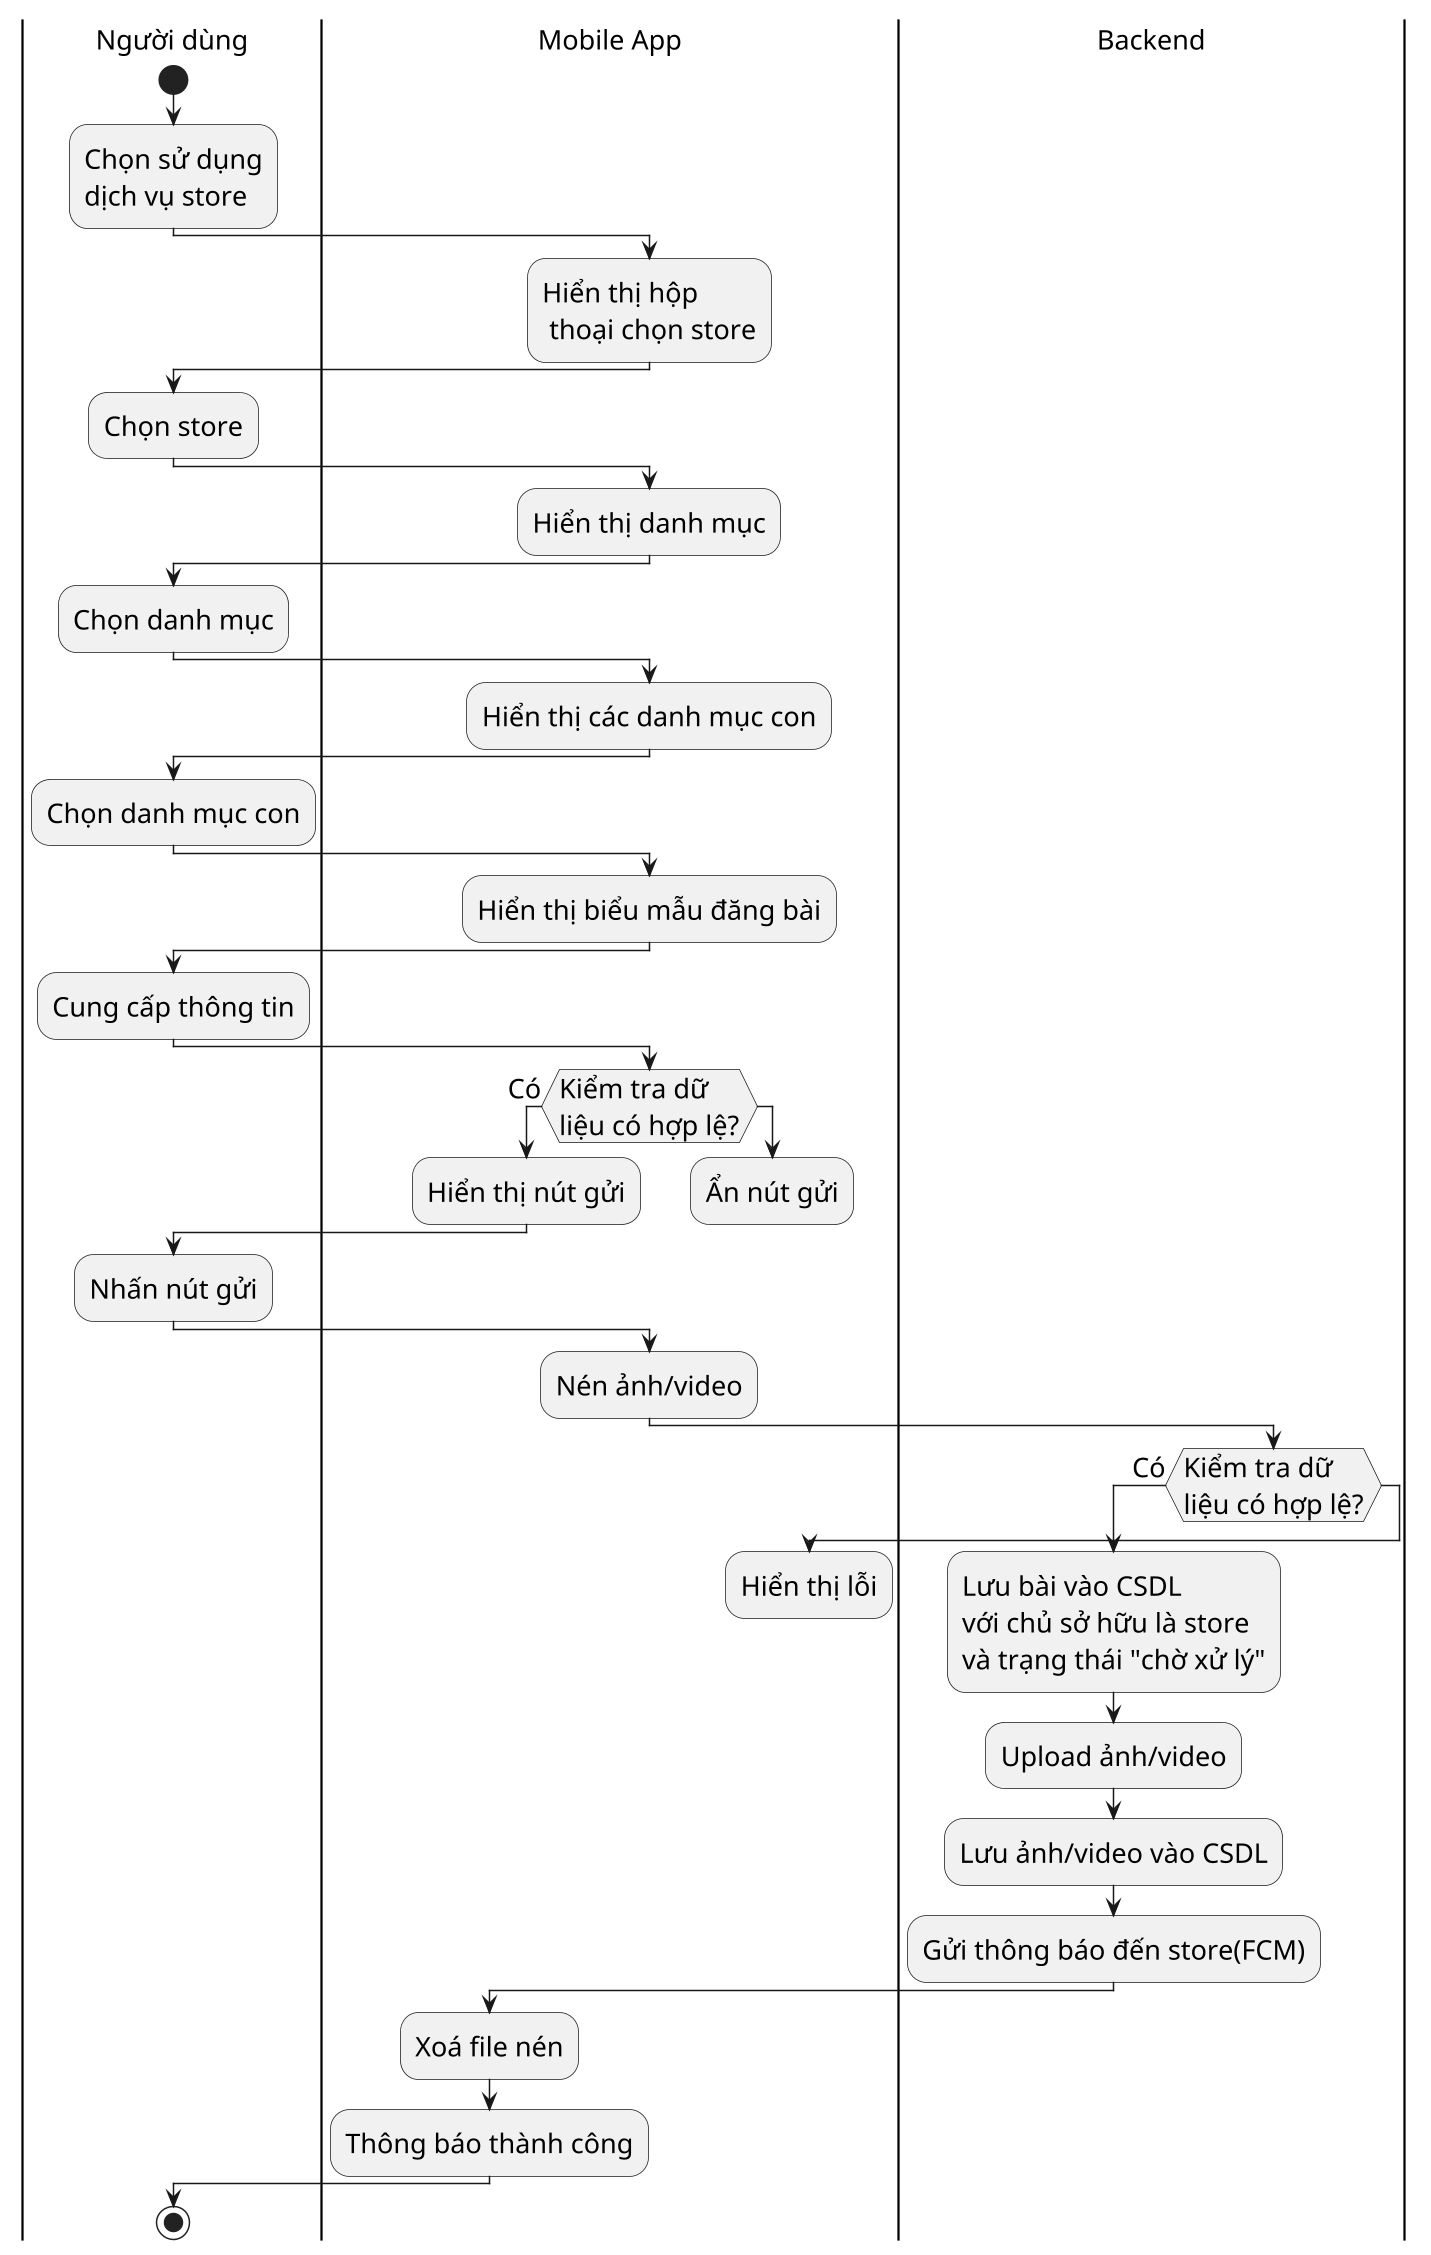 @startuml
skinparam DefaultFontSize 18
scale 1.5

|Người dùng|
start
:Chọn sử dụng\ndịch vụ store;
|Mobile App|
:Hiển thị hộp\n thoại chọn store;

|Người dùng|
:Chọn store;
|Mobile App|
:Hiển thị danh mục;

|Người dùng|
:Chọn danh mục;
|Mobile App|
:Hiển thị các danh mục con;

|Người dùng|
:Chọn danh mục con;
|Mobile App|
:Hiển thị biểu mẫu đăng bài;

|Người dùng|
label CungCapThongTin
:Cung cấp thông tin;

|Mobile App|
if (Kiểm tra dữ\nliệu có hợp lệ?) then (Có)
  |Mobile App|
  :Hiển thị nút gửi;
else
  |Mobile App|
  :Ẩn nút gửi;
  |Người dùng|
  detach
endif

|Người dùng|
:Nhấn nút gửi;

|Mobile App|
:Nén ảnh/video;
|Backend|
if (Kiểm tra dữ\nliệu có hợp lệ?) then (Có)
  :Lưu bài vào CSDL\nvới chủ sở hữu là store\nvà trạng thái "chờ xử lý";
  :Upload ảnh/video;
  :Lưu ảnh/video vào CSDL;
  :Gửi thông báo đến store(FCM);
  |Mobile App|
  :Xoá file nén;
  :Thông báo thành công;
else
  |Mobile App|
  :Hiển thị lỗi;
  ' back CungCapThongTin
  detach
endif

|Người dùng|
stop
@enduml
